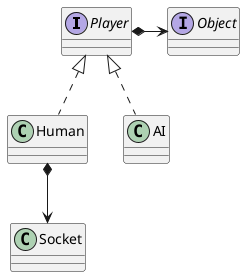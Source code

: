 @startuml
'https://plantuml.com/class-diagram

interface Player

interface Object

class Human

class AI

class Socket

Player *-> Object

Player <|.. Human
Player <|.. AI

Human *--> Socket

@enduml